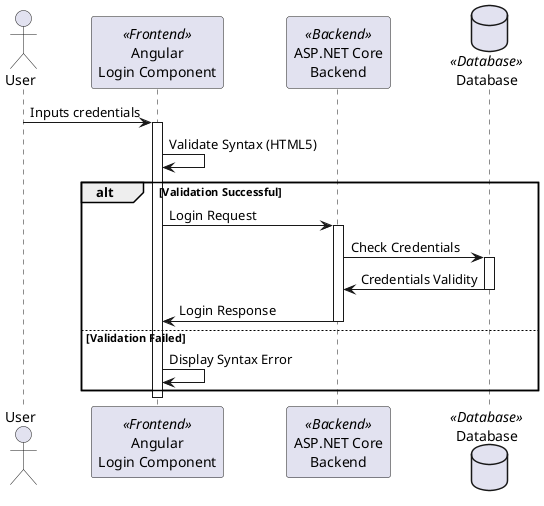 @startuml
actor User
participant "Angular\nLogin Component" as Frontend <<Frontend>>
participant "ASP.NET Core\nBackend" as Backend <<Backend>>
database "Database" as Database <<Database>>

User -> Frontend: Inputs credentials
activate Frontend
Frontend -> Frontend: Validate Syntax (HTML5)
alt Validation Successful
    Frontend -> Backend: Login Request
    activate Backend
    Backend -> Database: Check Credentials
    activate Database
    Database -> Backend: Credentials Validity
    deactivate Database
    Backend -> Frontend: Login Response
    deactivate Backend
else Validation Failed
    Frontend -> Frontend: Display Syntax Error
end
deactivate Frontend
@enduml
